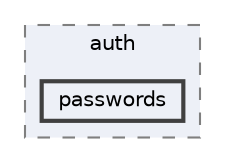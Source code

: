 digraph "resources/views/backend/subdomain/user/auth/passwords"
{
 // LATEX_PDF_SIZE
  bgcolor="transparent";
  edge [fontname=Helvetica,fontsize=10,labelfontname=Helvetica,labelfontsize=10];
  node [fontname=Helvetica,fontsize=10,shape=box,height=0.2,width=0.4];
  compound=true
  subgraph clusterdir_1795cd41a29ce3591bb6ffb2ccd2d5bc {
    graph [ bgcolor="#edf0f7", pencolor="grey50", label="auth", fontname=Helvetica,fontsize=10 style="filled,dashed", URL="dir_1795cd41a29ce3591bb6ffb2ccd2d5bc.html",tooltip=""]
  dir_9d938fd1a2d284a4271612f9eea1e3eb [label="passwords", fillcolor="#edf0f7", color="grey25", style="filled,bold", URL="dir_9d938fd1a2d284a4271612f9eea1e3eb.html",tooltip=""];
  }
}
